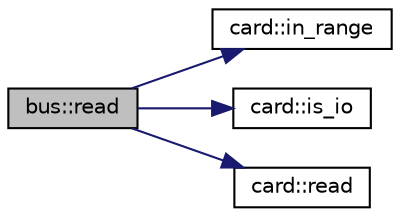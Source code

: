 digraph "bus::read"
{
 // LATEX_PDF_SIZE
  edge [fontname="Helvetica",fontsize="10",labelfontname="Helvetica",labelfontsize="10"];
  node [fontname="Helvetica",fontsize="10",shape=record];
  rankdir="LR";
  Node1 [label="bus::read",height=0.2,width=0.4,color="black", fillcolor="grey75", style="filled", fontcolor="black",tooltip="Reads a byte from the bus."];
  Node1 -> Node2 [color="midnightblue",fontsize="10",style="solid",fontname="Helvetica"];
  Node2 [label="card::in_range",height=0.2,width=0.4,color="black", fillcolor="white", style="filled",URL="$classcard.html#ab32f79943888d74e0a506e78b2d7406c",tooltip="Check if an address on the bus is in the card's range."];
  Node1 -> Node3 [color="midnightblue",fontsize="10",style="solid",fontname="Helvetica"];
  Node3 [label="card::is_io",height=0.2,width=0.4,color="black", fillcolor="white", style="filled",URL="$classcard.html#af41da29e90a5b92e6df323da37822060",tooltip="Check if the card is an I/O card."];
  Node1 -> Node4 [color="midnightblue",fontsize="10",style="solid",fontname="Helvetica"];
  Node4 [label="card::read",height=0.2,width=0.4,color="black", fillcolor="white", style="filled",URL="$classcard.html#a0ea76feb6cf75cf51ba3362f4ab50190",tooltip="Read a byte from the card."];
}
